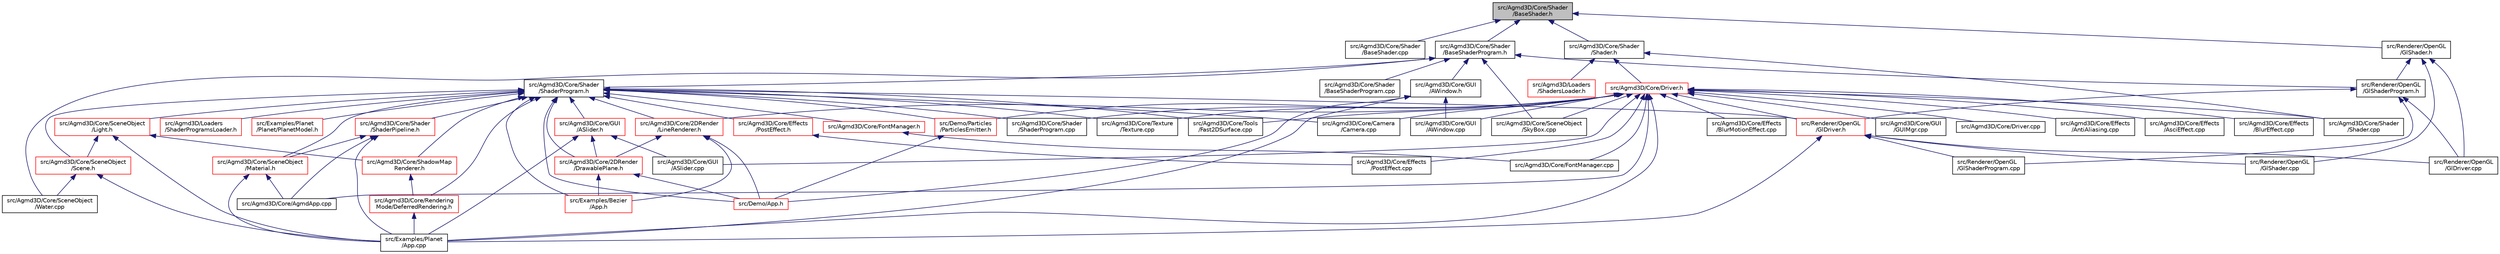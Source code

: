 digraph "src/Agmd3D/Core/Shader/BaseShader.h"
{
  edge [fontname="Helvetica",fontsize="10",labelfontname="Helvetica",labelfontsize="10"];
  node [fontname="Helvetica",fontsize="10",shape=record];
  Node1 [label="src/Agmd3D/Core/Shader\l/BaseShader.h",height=0.2,width=0.4,color="black", fillcolor="grey75", style="filled" fontcolor="black"];
  Node1 -> Node2 [dir="back",color="midnightblue",fontsize="10",style="solid",fontname="Helvetica"];
  Node2 [label="src/Agmd3D/Core/Shader\l/BaseShader.cpp",height=0.2,width=0.4,color="black", fillcolor="white", style="filled",URL="$_base_shader_8cpp.html"];
  Node1 -> Node3 [dir="back",color="midnightblue",fontsize="10",style="solid",fontname="Helvetica"];
  Node3 [label="src/Agmd3D/Core/Shader\l/BaseShaderProgram.h",height=0.2,width=0.4,color="black", fillcolor="white", style="filled",URL="$_base_shader_program_8h.html"];
  Node3 -> Node4 [dir="back",color="midnightblue",fontsize="10",style="solid",fontname="Helvetica"];
  Node4 [label="src/Agmd3D/Core/GUI\l/AWindow.h",height=0.2,width=0.4,color="black", fillcolor="white", style="filled",URL="$_a_window_8h.html"];
  Node4 -> Node5 [dir="back",color="midnightblue",fontsize="10",style="solid",fontname="Helvetica"];
  Node5 [label="src/Agmd3D/Core/GUI\l/AWindow.cpp",height=0.2,width=0.4,color="black", fillcolor="white", style="filled",URL="$_a_window_8cpp.html"];
  Node4 -> Node6 [dir="back",color="midnightblue",fontsize="10",style="solid",fontname="Helvetica"];
  Node6 [label="src/Demo/App.h",height=0.2,width=0.4,color="red", fillcolor="white", style="filled",URL="$_demo_2_app_8h.html"];
  Node4 -> Node7 [dir="back",color="midnightblue",fontsize="10",style="solid",fontname="Helvetica"];
  Node7 [label="src/Examples/Planet\l/App.cpp",height=0.2,width=0.4,color="black", fillcolor="white", style="filled",URL="$_examples_2_planet_2_app_8cpp.html"];
  Node3 -> Node8 [dir="back",color="midnightblue",fontsize="10",style="solid",fontname="Helvetica"];
  Node8 [label="src/Agmd3D/Core/SceneObject\l/SkyBox.cpp",height=0.2,width=0.4,color="black", fillcolor="white", style="filled",URL="$_sky_box_8cpp.html"];
  Node3 -> Node9 [dir="back",color="midnightblue",fontsize="10",style="solid",fontname="Helvetica"];
  Node9 [label="src/Agmd3D/Core/SceneObject\l/Water.cpp",height=0.2,width=0.4,color="black", fillcolor="white", style="filled",URL="$_water_8cpp.html"];
  Node3 -> Node10 [dir="back",color="midnightblue",fontsize="10",style="solid",fontname="Helvetica"];
  Node10 [label="src/Agmd3D/Core/Shader\l/BaseShaderProgram.cpp",height=0.2,width=0.4,color="black", fillcolor="white", style="filled",URL="$_base_shader_program_8cpp.html"];
  Node3 -> Node11 [dir="back",color="midnightblue",fontsize="10",style="solid",fontname="Helvetica"];
  Node11 [label="src/Agmd3D/Core/Shader\l/ShaderProgram.h",height=0.2,width=0.4,color="black", fillcolor="white", style="filled",URL="$_shader_program_8h.html"];
  Node11 -> Node12 [dir="back",color="midnightblue",fontsize="10",style="solid",fontname="Helvetica"];
  Node12 [label="src/Agmd3D/Core/2DRender\l/DrawablePlane.h",height=0.2,width=0.4,color="red", fillcolor="white", style="filled",URL="$_drawable_plane_8h.html"];
  Node12 -> Node6 [dir="back",color="midnightblue",fontsize="10",style="solid",fontname="Helvetica"];
  Node12 -> Node13 [dir="back",color="midnightblue",fontsize="10",style="solid",fontname="Helvetica"];
  Node13 [label="src/Examples/Bezier\l/App.h",height=0.2,width=0.4,color="red", fillcolor="white", style="filled",URL="$_examples_2_bezier_2_app_8h.html"];
  Node11 -> Node14 [dir="back",color="midnightblue",fontsize="10",style="solid",fontname="Helvetica"];
  Node14 [label="src/Agmd3D/Core/2DRender\l/LineRenderer.h",height=0.2,width=0.4,color="red", fillcolor="white", style="filled",URL="$_line_renderer_8h.html"];
  Node14 -> Node12 [dir="back",color="midnightblue",fontsize="10",style="solid",fontname="Helvetica"];
  Node14 -> Node6 [dir="back",color="midnightblue",fontsize="10",style="solid",fontname="Helvetica"];
  Node14 -> Node13 [dir="back",color="midnightblue",fontsize="10",style="solid",fontname="Helvetica"];
  Node11 -> Node15 [dir="back",color="midnightblue",fontsize="10",style="solid",fontname="Helvetica"];
  Node15 [label="src/Agmd3D/Core/Camera\l/Camera.cpp",height=0.2,width=0.4,color="black", fillcolor="white", style="filled",URL="$_camera_8cpp.html"];
  Node11 -> Node16 [dir="back",color="midnightblue",fontsize="10",style="solid",fontname="Helvetica"];
  Node16 [label="src/Agmd3D/Core/Effects\l/PostEffect.h",height=0.2,width=0.4,color="red", fillcolor="white", style="filled",URL="$_post_effect_8h.html"];
  Node16 -> Node17 [dir="back",color="midnightblue",fontsize="10",style="solid",fontname="Helvetica"];
  Node17 [label="src/Agmd3D/Core/Effects\l/PostEffect.cpp",height=0.2,width=0.4,color="black", fillcolor="white", style="filled",URL="$_post_effect_8cpp.html"];
  Node11 -> Node18 [dir="back",color="midnightblue",fontsize="10",style="solid",fontname="Helvetica"];
  Node18 [label="src/Agmd3D/Core/FontManager.h",height=0.2,width=0.4,color="red", fillcolor="white", style="filled",URL="$_font_manager_8h.html"];
  Node18 -> Node19 [dir="back",color="midnightblue",fontsize="10",style="solid",fontname="Helvetica"];
  Node19 [label="src/Agmd3D/Core/FontManager.cpp",height=0.2,width=0.4,color="black", fillcolor="white", style="filled",URL="$_font_manager_8cpp.html"];
  Node11 -> Node20 [dir="back",color="midnightblue",fontsize="10",style="solid",fontname="Helvetica"];
  Node20 [label="src/Agmd3D/Core/GUI\l/ASlider.h",height=0.2,width=0.4,color="red", fillcolor="white", style="filled",URL="$_a_slider_8h.html"];
  Node20 -> Node12 [dir="back",color="midnightblue",fontsize="10",style="solid",fontname="Helvetica"];
  Node20 -> Node21 [dir="back",color="midnightblue",fontsize="10",style="solid",fontname="Helvetica"];
  Node21 [label="src/Agmd3D/Core/GUI\l/ASlider.cpp",height=0.2,width=0.4,color="black", fillcolor="white", style="filled",URL="$_a_slider_8cpp.html"];
  Node20 -> Node7 [dir="back",color="midnightblue",fontsize="10",style="solid",fontname="Helvetica"];
  Node11 -> Node22 [dir="back",color="midnightblue",fontsize="10",style="solid",fontname="Helvetica"];
  Node22 [label="src/Agmd3D/Core/Rendering\lMode/DeferredRendering.h",height=0.2,width=0.4,color="red", fillcolor="white", style="filled",URL="$_deferred_rendering_8h.html"];
  Node22 -> Node7 [dir="back",color="midnightblue",fontsize="10",style="solid",fontname="Helvetica"];
  Node11 -> Node23 [dir="back",color="midnightblue",fontsize="10",style="solid",fontname="Helvetica"];
  Node23 [label="src/Agmd3D/Core/SceneObject\l/Light.h",height=0.2,width=0.4,color="red", fillcolor="white", style="filled",URL="$_light_8h.html"];
  Node23 -> Node24 [dir="back",color="midnightblue",fontsize="10",style="solid",fontname="Helvetica"];
  Node24 [label="src/Agmd3D/Core/SceneObject\l/Scene.h",height=0.2,width=0.4,color="red", fillcolor="white", style="filled",URL="$_scene_8h.html"];
  Node24 -> Node9 [dir="back",color="midnightblue",fontsize="10",style="solid",fontname="Helvetica"];
  Node24 -> Node7 [dir="back",color="midnightblue",fontsize="10",style="solid",fontname="Helvetica"];
  Node23 -> Node25 [dir="back",color="midnightblue",fontsize="10",style="solid",fontname="Helvetica"];
  Node25 [label="src/Agmd3D/Core/ShadowMap\lRenderer.h",height=0.2,width=0.4,color="red", fillcolor="white", style="filled",URL="$_shadow_map_renderer_8h.html"];
  Node25 -> Node22 [dir="back",color="midnightblue",fontsize="10",style="solid",fontname="Helvetica"];
  Node23 -> Node7 [dir="back",color="midnightblue",fontsize="10",style="solid",fontname="Helvetica"];
  Node11 -> Node26 [dir="back",color="midnightblue",fontsize="10",style="solid",fontname="Helvetica"];
  Node26 [label="src/Agmd3D/Core/SceneObject\l/Material.h",height=0.2,width=0.4,color="red", fillcolor="white", style="filled",URL="$_material_8h.html"];
  Node26 -> Node27 [dir="back",color="midnightblue",fontsize="10",style="solid",fontname="Helvetica"];
  Node27 [label="src/Agmd3D/Core/AgmdApp.cpp",height=0.2,width=0.4,color="black", fillcolor="white", style="filled",URL="$_agmd3_d_2_core_2_agmd_app_8cpp.html"];
  Node26 -> Node7 [dir="back",color="midnightblue",fontsize="10",style="solid",fontname="Helvetica"];
  Node11 -> Node24 [dir="back",color="midnightblue",fontsize="10",style="solid",fontname="Helvetica"];
  Node11 -> Node28 [dir="back",color="midnightblue",fontsize="10",style="solid",fontname="Helvetica"];
  Node28 [label="src/Agmd3D/Core/Shader\l/ShaderPipeline.h",height=0.2,width=0.4,color="red", fillcolor="white", style="filled",URL="$_shader_pipeline_8h.html"];
  Node28 -> Node27 [dir="back",color="midnightblue",fontsize="10",style="solid",fontname="Helvetica"];
  Node28 -> Node26 [dir="back",color="midnightblue",fontsize="10",style="solid",fontname="Helvetica"];
  Node28 -> Node7 [dir="back",color="midnightblue",fontsize="10",style="solid",fontname="Helvetica"];
  Node11 -> Node29 [dir="back",color="midnightblue",fontsize="10",style="solid",fontname="Helvetica"];
  Node29 [label="src/Agmd3D/Core/Shader\l/ShaderProgram.cpp",height=0.2,width=0.4,color="black", fillcolor="white", style="filled",URL="$_shader_program_8cpp.html"];
  Node11 -> Node25 [dir="back",color="midnightblue",fontsize="10",style="solid",fontname="Helvetica"];
  Node11 -> Node30 [dir="back",color="midnightblue",fontsize="10",style="solid",fontname="Helvetica"];
  Node30 [label="src/Agmd3D/Core/Texture\l/Texture.cpp",height=0.2,width=0.4,color="black", fillcolor="white", style="filled",URL="$_texture_8cpp.html"];
  Node11 -> Node31 [dir="back",color="midnightblue",fontsize="10",style="solid",fontname="Helvetica"];
  Node31 [label="src/Agmd3D/Core/Tools\l/Fast2DSurface.cpp",height=0.2,width=0.4,color="black", fillcolor="white", style="filled",URL="$_fast2_d_surface_8cpp.html"];
  Node11 -> Node32 [dir="back",color="midnightblue",fontsize="10",style="solid",fontname="Helvetica"];
  Node32 [label="src/Agmd3D/Loaders\l/ShaderProgramsLoader.h",height=0.2,width=0.4,color="red", fillcolor="white", style="filled",URL="$_shader_programs_loader_8h.html"];
  Node11 -> Node6 [dir="back",color="midnightblue",fontsize="10",style="solid",fontname="Helvetica"];
  Node11 -> Node33 [dir="back",color="midnightblue",fontsize="10",style="solid",fontname="Helvetica"];
  Node33 [label="src/Demo/Particles\l/ParticlesEmitter.h",height=0.2,width=0.4,color="red", fillcolor="white", style="filled",URL="$_particles_emitter_8h.html"];
  Node33 -> Node6 [dir="back",color="midnightblue",fontsize="10",style="solid",fontname="Helvetica"];
  Node11 -> Node13 [dir="back",color="midnightblue",fontsize="10",style="solid",fontname="Helvetica"];
  Node11 -> Node34 [dir="back",color="midnightblue",fontsize="10",style="solid",fontname="Helvetica"];
  Node34 [label="src/Examples/Planet\l/Planet/PlanetModel.h",height=0.2,width=0.4,color="red", fillcolor="white", style="filled",URL="$_planet_model_8h.html"];
  Node11 -> Node35 [dir="back",color="midnightblue",fontsize="10",style="solid",fontname="Helvetica"];
  Node35 [label="src/Renderer/OpenGL\l/GlDriver.h",height=0.2,width=0.4,color="red", fillcolor="white", style="filled",URL="$_gl_driver_8h.html"];
  Node35 -> Node7 [dir="back",color="midnightblue",fontsize="10",style="solid",fontname="Helvetica"];
  Node35 -> Node36 [dir="back",color="midnightblue",fontsize="10",style="solid",fontname="Helvetica"];
  Node36 [label="src/Renderer/OpenGL\l/GlDriver.cpp",height=0.2,width=0.4,color="black", fillcolor="white", style="filled",URL="$_gl_driver_8cpp.html"];
  Node35 -> Node37 [dir="back",color="midnightblue",fontsize="10",style="solid",fontname="Helvetica"];
  Node37 [label="src/Renderer/OpenGL\l/GlShader.cpp",height=0.2,width=0.4,color="black", fillcolor="white", style="filled",URL="$_gl_shader_8cpp.html"];
  Node35 -> Node38 [dir="back",color="midnightblue",fontsize="10",style="solid",fontname="Helvetica"];
  Node38 [label="src/Renderer/OpenGL\l/GlShaderProgram.cpp",height=0.2,width=0.4,color="black", fillcolor="white", style="filled",URL="$_gl_shader_program_8cpp.html"];
  Node3 -> Node39 [dir="back",color="midnightblue",fontsize="10",style="solid",fontname="Helvetica"];
  Node39 [label="src/Renderer/OpenGL\l/GlShaderProgram.h",height=0.2,width=0.4,color="black", fillcolor="white", style="filled",URL="$_gl_shader_program_8h.html"];
  Node39 -> Node36 [dir="back",color="midnightblue",fontsize="10",style="solid",fontname="Helvetica"];
  Node39 -> Node35 [dir="back",color="midnightblue",fontsize="10",style="solid",fontname="Helvetica"];
  Node39 -> Node38 [dir="back",color="midnightblue",fontsize="10",style="solid",fontname="Helvetica"];
  Node1 -> Node40 [dir="back",color="midnightblue",fontsize="10",style="solid",fontname="Helvetica"];
  Node40 [label="src/Agmd3D/Core/Shader\l/Shader.h",height=0.2,width=0.4,color="black", fillcolor="white", style="filled",URL="$_shader_8h.html"];
  Node40 -> Node41 [dir="back",color="midnightblue",fontsize="10",style="solid",fontname="Helvetica"];
  Node41 [label="src/Agmd3D/Core/Driver.h",height=0.2,width=0.4,color="red", fillcolor="white", style="filled",URL="$_driver_8h.html"];
  Node41 -> Node14 [dir="back",color="midnightblue",fontsize="10",style="solid",fontname="Helvetica"];
  Node41 -> Node27 [dir="back",color="midnightblue",fontsize="10",style="solid",fontname="Helvetica"];
  Node41 -> Node15 [dir="back",color="midnightblue",fontsize="10",style="solid",fontname="Helvetica"];
  Node41 -> Node42 [dir="back",color="midnightblue",fontsize="10",style="solid",fontname="Helvetica"];
  Node42 [label="src/Agmd3D/Core/Driver.cpp",height=0.2,width=0.4,color="black", fillcolor="white", style="filled",URL="$_driver_8cpp.html"];
  Node41 -> Node43 [dir="back",color="midnightblue",fontsize="10",style="solid",fontname="Helvetica"];
  Node43 [label="src/Agmd3D/Core/Effects\l/AntiAliasing.cpp",height=0.2,width=0.4,color="black", fillcolor="white", style="filled",URL="$_anti_aliasing_8cpp.html"];
  Node41 -> Node44 [dir="back",color="midnightblue",fontsize="10",style="solid",fontname="Helvetica"];
  Node44 [label="src/Agmd3D/Core/Effects\l/AsciEffect.cpp",height=0.2,width=0.4,color="black", fillcolor="white", style="filled",URL="$_asci_effect_8cpp.html"];
  Node41 -> Node45 [dir="back",color="midnightblue",fontsize="10",style="solid",fontname="Helvetica"];
  Node45 [label="src/Agmd3D/Core/Effects\l/BlurEffect.cpp",height=0.2,width=0.4,color="black", fillcolor="white", style="filled",URL="$_blur_effect_8cpp.html"];
  Node41 -> Node46 [dir="back",color="midnightblue",fontsize="10",style="solid",fontname="Helvetica"];
  Node46 [label="src/Agmd3D/Core/Effects\l/BlurMotionEffect.cpp",height=0.2,width=0.4,color="black", fillcolor="white", style="filled",URL="$_blur_motion_effect_8cpp.html"];
  Node41 -> Node17 [dir="back",color="midnightblue",fontsize="10",style="solid",fontname="Helvetica"];
  Node41 -> Node19 [dir="back",color="midnightblue",fontsize="10",style="solid",fontname="Helvetica"];
  Node41 -> Node21 [dir="back",color="midnightblue",fontsize="10",style="solid",fontname="Helvetica"];
  Node41 -> Node5 [dir="back",color="midnightblue",fontsize="10",style="solid",fontname="Helvetica"];
  Node41 -> Node47 [dir="back",color="midnightblue",fontsize="10",style="solid",fontname="Helvetica"];
  Node47 [label="src/Agmd3D/Core/GUI\l/GUIMgr.cpp",height=0.2,width=0.4,color="black", fillcolor="white", style="filled",URL="$_g_u_i_mgr_8cpp.html"];
  Node41 -> Node8 [dir="back",color="midnightblue",fontsize="10",style="solid",fontname="Helvetica"];
  Node41 -> Node48 [dir="back",color="midnightblue",fontsize="10",style="solid",fontname="Helvetica"];
  Node48 [label="src/Agmd3D/Core/Shader\l/Shader.cpp",height=0.2,width=0.4,color="black", fillcolor="white", style="filled",URL="$_shader_8cpp.html"];
  Node41 -> Node29 [dir="back",color="midnightblue",fontsize="10",style="solid",fontname="Helvetica"];
  Node41 -> Node30 [dir="back",color="midnightblue",fontsize="10",style="solid",fontname="Helvetica"];
  Node41 -> Node31 [dir="back",color="midnightblue",fontsize="10",style="solid",fontname="Helvetica"];
  Node41 -> Node33 [dir="back",color="midnightblue",fontsize="10",style="solid",fontname="Helvetica"];
  Node41 -> Node7 [dir="back",color="midnightblue",fontsize="10",style="solid",fontname="Helvetica"];
  Node41 -> Node35 [dir="back",color="midnightblue",fontsize="10",style="solid",fontname="Helvetica"];
  Node40 -> Node48 [dir="back",color="midnightblue",fontsize="10",style="solid",fontname="Helvetica"];
  Node40 -> Node49 [dir="back",color="midnightblue",fontsize="10",style="solid",fontname="Helvetica"];
  Node49 [label="src/Agmd3D/Loaders\l/ShadersLoader.h",height=0.2,width=0.4,color="red", fillcolor="white", style="filled",URL="$_shaders_loader_8h.html"];
  Node1 -> Node50 [dir="back",color="midnightblue",fontsize="10",style="solid",fontname="Helvetica"];
  Node50 [label="src/Renderer/OpenGL\l/GlShader.h",height=0.2,width=0.4,color="black", fillcolor="white", style="filled",URL="$_gl_shader_8h.html"];
  Node50 -> Node36 [dir="back",color="midnightblue",fontsize="10",style="solid",fontname="Helvetica"];
  Node50 -> Node37 [dir="back",color="midnightblue",fontsize="10",style="solid",fontname="Helvetica"];
  Node50 -> Node39 [dir="back",color="midnightblue",fontsize="10",style="solid",fontname="Helvetica"];
}

